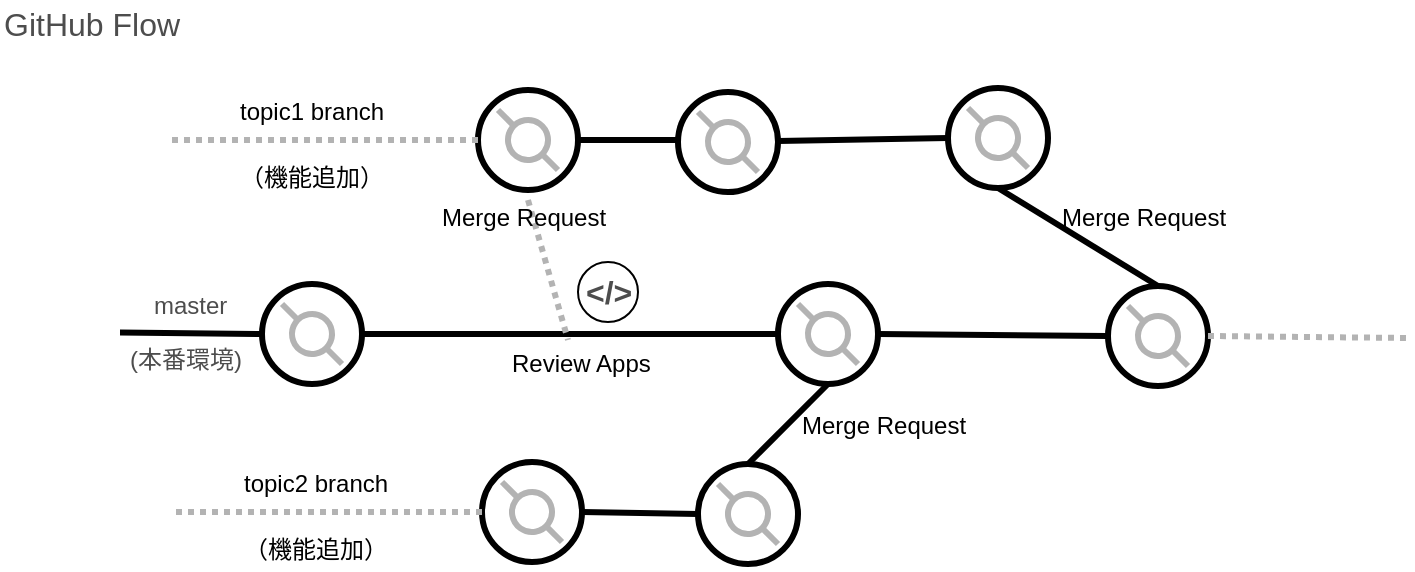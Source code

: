 <mxfile version="10.8.3" type="github"><diagram id="O7175lKNpLkMdu9byqZk" name="Page-1"><mxGraphModel dx="1634" dy="804" grid="1" gridSize="10" guides="1" tooltips="1" connect="1" arrows="1" fold="1" page="1" pageScale="1" pageWidth="1169" pageHeight="827" math="0" shadow="0"><root><mxCell id="0"/><mxCell id="1" parent="0"/><mxCell id="-1vfxzdN84OdI2V2960--4" value="" style="shape=image;html=1;verticalAlign=top;verticalLabelPosition=bottom;labelBackgroundColor=#ffffff;imageAspect=0;aspect=fixed;image=https://cdn4.iconfinder.com/data/icons/feather/24/git-merge-128.png" parent="1" vertex="1"><mxGeometry x="82" y="63" width="52" height="52" as="geometry"/></mxCell><mxCell id="-1vfxzdN84OdI2V2960--14" value="" style="group" parent="1" vertex="1" connectable="0"><mxGeometry x="297" y="74" width="40" height="40" as="geometry"/></mxCell><mxCell id="-1vfxzdN84OdI2V2960--12" value="" style="group" parent="-1vfxzdN84OdI2V2960--14" vertex="1" connectable="0"><mxGeometry width="40" height="40" as="geometry"/></mxCell><mxCell id="-1vfxzdN84OdI2V2960--13" value="" style="ellipse;whiteSpace=wrap;html=1;aspect=fixed;labelBackgroundColor=#ffffff;strokeColor=#000000;strokeWidth=3;fillColor=#FFFFFF;" parent="-1vfxzdN84OdI2V2960--12" vertex="1"><mxGeometry x="-10" y="-10" width="50" height="50" as="geometry"/></mxCell><mxCell id="-1vfxzdN84OdI2V2960--10" value="" style="endArrow=none;html=1;strokeWidth=3;strokeColor=#B3B3B3;" parent="-1vfxzdN84OdI2V2960--12" edge="1"><mxGeometry width="50" height="50" relative="1" as="geometry"><mxPoint as="sourcePoint"/><mxPoint x="30" y="30" as="targetPoint"/></mxGeometry></mxCell><mxCell id="-1vfxzdN84OdI2V2960--9" value="" style="ellipse;whiteSpace=wrap;html=1;aspect=fixed;labelBackgroundColor=#ffffff;fillColor=#FFFFFF;strokeWidth=3;strokeColor=#B3B3B3;rotation=-10;" parent="-1vfxzdN84OdI2V2960--12" vertex="1"><mxGeometry x="5" y="5" width="20" height="20" as="geometry"/></mxCell><mxCell id="-1vfxzdN84OdI2V2960--15" value="" style="group" parent="1" vertex="1" connectable="0"><mxGeometry x="189" y="171" width="40" height="40" as="geometry"/></mxCell><mxCell id="-1vfxzdN84OdI2V2960--16" value="" style="group" parent="-1vfxzdN84OdI2V2960--15" vertex="1" connectable="0"><mxGeometry width="40" height="40" as="geometry"/></mxCell><mxCell id="-1vfxzdN84OdI2V2960--17" value="" style="ellipse;whiteSpace=wrap;html=1;aspect=fixed;labelBackgroundColor=#ffffff;strokeColor=#000000;strokeWidth=3;fillColor=#FFFFFF;" parent="-1vfxzdN84OdI2V2960--16" vertex="1"><mxGeometry x="-10" y="-10" width="50" height="50" as="geometry"/></mxCell><mxCell id="-1vfxzdN84OdI2V2960--18" value="" style="endArrow=none;html=1;strokeWidth=3;strokeColor=#B3B3B3;" parent="-1vfxzdN84OdI2V2960--16" edge="1"><mxGeometry width="50" height="50" relative="1" as="geometry"><mxPoint as="sourcePoint"/><mxPoint x="30" y="30" as="targetPoint"/></mxGeometry></mxCell><mxCell id="-1vfxzdN84OdI2V2960--19" value="" style="ellipse;whiteSpace=wrap;html=1;aspect=fixed;labelBackgroundColor=#ffffff;fillColor=#FFFFFF;strokeWidth=3;strokeColor=#B3B3B3;rotation=-10;" parent="-1vfxzdN84OdI2V2960--16" vertex="1"><mxGeometry x="5" y="5" width="20" height="20" as="geometry"/></mxCell><mxCell id="-1vfxzdN84OdI2V2960--20" value="" style="group" parent="1" vertex="1" connectable="0"><mxGeometry x="397" y="75" width="40" height="40" as="geometry"/></mxCell><mxCell id="-1vfxzdN84OdI2V2960--21" value="" style="group" parent="-1vfxzdN84OdI2V2960--20" vertex="1" connectable="0"><mxGeometry width="40" height="40" as="geometry"/></mxCell><mxCell id="-1vfxzdN84OdI2V2960--22" value="" style="ellipse;whiteSpace=wrap;html=1;aspect=fixed;labelBackgroundColor=#ffffff;strokeColor=#000000;strokeWidth=3;fillColor=#FFFFFF;" parent="-1vfxzdN84OdI2V2960--21" vertex="1"><mxGeometry x="-10" y="-10" width="50" height="50" as="geometry"/></mxCell><mxCell id="-1vfxzdN84OdI2V2960--23" value="" style="endArrow=none;html=1;strokeWidth=3;strokeColor=#B3B3B3;" parent="-1vfxzdN84OdI2V2960--21" edge="1"><mxGeometry width="50" height="50" relative="1" as="geometry"><mxPoint as="sourcePoint"/><mxPoint x="30" y="30" as="targetPoint"/></mxGeometry></mxCell><mxCell id="-1vfxzdN84OdI2V2960--24" value="" style="ellipse;whiteSpace=wrap;html=1;aspect=fixed;labelBackgroundColor=#ffffff;fillColor=#FFFFFF;strokeWidth=3;strokeColor=#B3B3B3;rotation=-10;" parent="-1vfxzdN84OdI2V2960--21" vertex="1"><mxGeometry x="5" y="5" width="20" height="20" as="geometry"/></mxCell><mxCell id="-1vfxzdN84OdI2V2960--27" value="" style="endArrow=none;dashed=1;html=1;strokeColor=#B3B3B3;strokeWidth=3;entryX=0;entryY=0.5;entryDx=0;entryDy=0;exitX=1;exitY=0.5;exitDx=0;exitDy=0;dashPattern=1 1;" parent="1" source="-1vfxzdN84OdI2V2960--4" target="-1vfxzdN84OdI2V2960--13" edge="1"><mxGeometry width="50" height="50" relative="1" as="geometry"><mxPoint x="152" y="189" as="sourcePoint"/><mxPoint x="202" y="139" as="targetPoint"/></mxGeometry></mxCell><mxCell id="-1vfxzdN84OdI2V2960--28" value="" style="endArrow=none;html=1;strokeColor=#000000;strokeWidth=3;exitX=1;exitY=0.5;exitDx=0;exitDy=0;" parent="1" source="-1vfxzdN84OdI2V2960--13" edge="1"><mxGeometry width="50" height="50" relative="1" as="geometry"><mxPoint x="82" y="189" as="sourcePoint"/><mxPoint x="386" y="89" as="targetPoint"/></mxGeometry></mxCell><mxCell id="-1vfxzdN84OdI2V2960--34" value="" style="group" parent="1" vertex="1" connectable="0"><mxGeometry x="532" y="73" width="40" height="40" as="geometry"/></mxCell><mxCell id="-1vfxzdN84OdI2V2960--35" value="" style="group" parent="-1vfxzdN84OdI2V2960--34" vertex="1" connectable="0"><mxGeometry width="40" height="40" as="geometry"/></mxCell><mxCell id="-1vfxzdN84OdI2V2960--36" value="" style="ellipse;whiteSpace=wrap;html=1;aspect=fixed;labelBackgroundColor=#ffffff;strokeColor=#000000;strokeWidth=3;fillColor=#FFFFFF;" parent="-1vfxzdN84OdI2V2960--35" vertex="1"><mxGeometry x="-10" y="-10" width="50" height="50" as="geometry"/></mxCell><mxCell id="-1vfxzdN84OdI2V2960--37" value="" style="endArrow=none;html=1;strokeWidth=3;strokeColor=#B3B3B3;" parent="-1vfxzdN84OdI2V2960--35" edge="1"><mxGeometry width="50" height="50" relative="1" as="geometry"><mxPoint as="sourcePoint"/><mxPoint x="30" y="30" as="targetPoint"/></mxGeometry></mxCell><mxCell id="-1vfxzdN84OdI2V2960--38" value="" style="ellipse;whiteSpace=wrap;html=1;aspect=fixed;labelBackgroundColor=#ffffff;fillColor=#FFFFFF;strokeWidth=3;strokeColor=#B3B3B3;rotation=-10;" parent="-1vfxzdN84OdI2V2960--35" vertex="1"><mxGeometry x="5" y="5" width="20" height="20" as="geometry"/></mxCell><mxCell id="-1vfxzdN84OdI2V2960--41" value="" style="endArrow=none;html=1;strokeColor=#000000;strokeWidth=3;entryX=0;entryY=0.5;entryDx=0;entryDy=0;" parent="1" source="-1vfxzdN84OdI2V2960--22" target="-1vfxzdN84OdI2V2960--36" edge="1"><mxGeometry width="50" height="50" relative="1" as="geometry"><mxPoint x="442" y="89" as="sourcePoint"/><mxPoint x="396" y="99" as="targetPoint"/></mxGeometry></mxCell><mxCell id="-1vfxzdN84OdI2V2960--42" value="topic1 branch" style="text;html=1;resizable=0;points=[];autosize=1;align=left;verticalAlign=top;spacingTop=-4;" parent="1" vertex="1"><mxGeometry x="165.5" y="65" width="90" height="20" as="geometry"/></mxCell><mxCell id="-1vfxzdN84OdI2V2960--43" value="（機能追加）" style="text;html=1;resizable=0;points=[];autosize=1;align=left;verticalAlign=top;spacingTop=-4;" parent="1" vertex="1"><mxGeometry x="165.5" y="98" width="90" height="20" as="geometry"/></mxCell><mxCell id="-1vfxzdN84OdI2V2960--44" value="" style="shape=image;html=1;verticalAlign=top;verticalLabelPosition=bottom;labelBackgroundColor=#ffffff;imageAspect=0;aspect=fixed;image=https://cdn4.iconfinder.com/data/icons/feather/24/git-merge-128.png" parent="1" vertex="1"><mxGeometry x="56" y="159" width="52" height="52" as="geometry"/></mxCell><mxCell id="-1vfxzdN84OdI2V2960--47" value="" style="group" parent="1" vertex="1" connectable="0"><mxGeometry x="447" y="171" width="40" height="40" as="geometry"/></mxCell><mxCell id="-1vfxzdN84OdI2V2960--48" value="" style="group" parent="-1vfxzdN84OdI2V2960--47" vertex="1" connectable="0"><mxGeometry width="40" height="40" as="geometry"/></mxCell><mxCell id="-1vfxzdN84OdI2V2960--49" value="" style="ellipse;whiteSpace=wrap;html=1;aspect=fixed;labelBackgroundColor=#ffffff;strokeColor=#000000;strokeWidth=3;fillColor=#FFFFFF;" parent="-1vfxzdN84OdI2V2960--48" vertex="1"><mxGeometry x="-10" y="-10" width="50" height="50" as="geometry"/></mxCell><mxCell id="-1vfxzdN84OdI2V2960--50" value="" style="endArrow=none;html=1;strokeWidth=3;strokeColor=#B3B3B3;" parent="-1vfxzdN84OdI2V2960--48" edge="1"><mxGeometry width="50" height="50" relative="1" as="geometry"><mxPoint as="sourcePoint"/><mxPoint x="30" y="30" as="targetPoint"/></mxGeometry></mxCell><mxCell id="-1vfxzdN84OdI2V2960--51" value="" style="ellipse;whiteSpace=wrap;html=1;aspect=fixed;labelBackgroundColor=#ffffff;fillColor=#FFFFFF;strokeWidth=3;strokeColor=#B3B3B3;rotation=-10;" parent="-1vfxzdN84OdI2V2960--48" vertex="1"><mxGeometry x="5" y="5" width="20" height="20" as="geometry"/></mxCell><mxCell id="-1vfxzdN84OdI2V2960--52" value="" style="endArrow=none;html=1;strokeColor=#000000;strokeWidth=3;entryX=0;entryY=0.5;entryDx=0;entryDy=0;" parent="1" source="-1vfxzdN84OdI2V2960--44" target="-1vfxzdN84OdI2V2960--17" edge="1"><mxGeometry width="50" height="50" relative="1" as="geometry"><mxPoint x="116.5" y="184.5" as="sourcePoint"/><mxPoint x="165.5" y="184.5" as="targetPoint"/></mxGeometry></mxCell><mxCell id="-1vfxzdN84OdI2V2960--53" value="" style="endArrow=none;html=1;strokeColor=#000000;strokeWidth=3;entryX=1;entryY=0.5;entryDx=0;entryDy=0;exitX=0;exitY=0.5;exitDx=0;exitDy=0;" parent="1" source="-1vfxzdN84OdI2V2960--49" target="-1vfxzdN84OdI2V2960--17" edge="1"><mxGeometry width="50" height="50" relative="1" as="geometry"><mxPoint x="118" y="195.268" as="sourcePoint"/><mxPoint x="189" y="196" as="targetPoint"/></mxGeometry></mxCell><mxCell id="kPHL9RbmFKPgKVpNX0gd-4" value="" style="group" parent="1" vertex="1" connectable="0"><mxGeometry x="337" y="150" width="32" height="30" as="geometry"/></mxCell><mxCell id="kPHL9RbmFKPgKVpNX0gd-5" value="" style="ellipse;whiteSpace=wrap;html=1;aspect=fixed;" parent="kPHL9RbmFKPgKVpNX0gd-4" vertex="1"><mxGeometry width="30" height="30" as="geometry"/></mxCell><mxCell id="kPHL9RbmFKPgKVpNX0gd-6" value="&lt;b style=&quot;font-size: 16px;&quot;&gt;&amp;lt;/&amp;gt;&lt;/b&gt;" style="text;html=1;resizable=0;points=[];autosize=1;align=left;verticalAlign=top;spacingTop=-4;fontColor=#4D4D4D;fontSize=16;" parent="kPHL9RbmFKPgKVpNX0gd-4" vertex="1"><mxGeometry x="2" y="3" width="30" height="20" as="geometry"/></mxCell><mxCell id="kPHL9RbmFKPgKVpNX0gd-7" value="" style="endArrow=none;dashed=1;html=1;strokeColor=#B3B3B3;strokeWidth=3;dashPattern=1 1;" parent="1" edge="1"><mxGeometry width="50" height="50" relative="1" as="geometry"><mxPoint x="312" y="119" as="sourcePoint"/><mxPoint x="332" y="189" as="targetPoint"/></mxGeometry></mxCell><mxCell id="kPHL9RbmFKPgKVpNX0gd-9" value="Review Apps" style="text;html=1;resizable=0;points=[];autosize=1;align=left;verticalAlign=top;spacingTop=-4;" parent="1" vertex="1"><mxGeometry x="302" y="191" width="90" height="20" as="geometry"/></mxCell><mxCell id="kPHL9RbmFKPgKVpNX0gd-10" value="Merge Request&lt;br&gt;" style="text;html=1;resizable=0;points=[];autosize=1;align=left;verticalAlign=top;spacingTop=-4;" parent="1" vertex="1"><mxGeometry x="267" y="118" width="100" height="20" as="geometry"/></mxCell><mxCell id="kPHL9RbmFKPgKVpNX0gd-16" value="" style="shape=image;html=1;verticalAlign=top;verticalLabelPosition=bottom;labelBackgroundColor=#ffffff;imageAspect=0;aspect=fixed;image=https://cdn4.iconfinder.com/data/icons/feather/24/git-merge-128.png" parent="1" vertex="1"><mxGeometry x="84" y="249" width="52" height="52" as="geometry"/></mxCell><mxCell id="kPHL9RbmFKPgKVpNX0gd-17" value="" style="group" parent="1" vertex="1" connectable="0"><mxGeometry x="299" y="260" width="40" height="40" as="geometry"/></mxCell><mxCell id="kPHL9RbmFKPgKVpNX0gd-18" value="" style="group" parent="kPHL9RbmFKPgKVpNX0gd-17" vertex="1" connectable="0"><mxGeometry width="40" height="40" as="geometry"/></mxCell><mxCell id="kPHL9RbmFKPgKVpNX0gd-19" value="" style="ellipse;whiteSpace=wrap;html=1;aspect=fixed;labelBackgroundColor=#ffffff;strokeColor=#000000;strokeWidth=3;fillColor=#FFFFFF;" parent="kPHL9RbmFKPgKVpNX0gd-18" vertex="1"><mxGeometry x="-10" y="-10" width="50" height="50" as="geometry"/></mxCell><mxCell id="kPHL9RbmFKPgKVpNX0gd-20" value="" style="endArrow=none;html=1;strokeWidth=3;strokeColor=#B3B3B3;" parent="kPHL9RbmFKPgKVpNX0gd-18" edge="1"><mxGeometry width="50" height="50" relative="1" as="geometry"><mxPoint as="sourcePoint"/><mxPoint x="30" y="30" as="targetPoint"/></mxGeometry></mxCell><mxCell id="kPHL9RbmFKPgKVpNX0gd-21" value="" style="ellipse;whiteSpace=wrap;html=1;aspect=fixed;labelBackgroundColor=#ffffff;fillColor=#FFFFFF;strokeWidth=3;strokeColor=#B3B3B3;rotation=-10;" parent="kPHL9RbmFKPgKVpNX0gd-18" vertex="1"><mxGeometry x="5" y="5" width="20" height="20" as="geometry"/></mxCell><mxCell id="kPHL9RbmFKPgKVpNX0gd-22" value="" style="endArrow=none;dashed=1;html=1;strokeColor=#B3B3B3;strokeWidth=3;entryX=0;entryY=0.5;entryDx=0;entryDy=0;exitX=1;exitY=0.5;exitDx=0;exitDy=0;dashPattern=1 1;" parent="1" source="kPHL9RbmFKPgKVpNX0gd-16" target="kPHL9RbmFKPgKVpNX0gd-19" edge="1"><mxGeometry width="50" height="50" relative="1" as="geometry"><mxPoint x="154" y="375" as="sourcePoint"/><mxPoint x="204" y="325" as="targetPoint"/></mxGeometry></mxCell><mxCell id="kPHL9RbmFKPgKVpNX0gd-23" value="topic2 branch" style="text;html=1;resizable=0;points=[];autosize=1;align=left;verticalAlign=top;spacingTop=-4;" parent="1" vertex="1"><mxGeometry x="167.5" y="251" width="90" height="20" as="geometry"/></mxCell><mxCell id="kPHL9RbmFKPgKVpNX0gd-24" value="（機能追加）" style="text;html=1;resizable=0;points=[];autosize=1;align=left;verticalAlign=top;spacingTop=-4;" parent="1" vertex="1"><mxGeometry x="167.5" y="284" width="90" height="20" as="geometry"/></mxCell><mxCell id="kPHL9RbmFKPgKVpNX0gd-30" value="" style="group" parent="1" vertex="1" connectable="0"><mxGeometry x="407" y="261" width="40" height="40" as="geometry"/></mxCell><mxCell id="kPHL9RbmFKPgKVpNX0gd-31" value="" style="group" parent="kPHL9RbmFKPgKVpNX0gd-30" vertex="1" connectable="0"><mxGeometry width="40" height="40" as="geometry"/></mxCell><mxCell id="kPHL9RbmFKPgKVpNX0gd-32" value="" style="ellipse;whiteSpace=wrap;html=1;aspect=fixed;labelBackgroundColor=#ffffff;strokeColor=#000000;strokeWidth=3;fillColor=#FFFFFF;" parent="kPHL9RbmFKPgKVpNX0gd-31" vertex="1"><mxGeometry x="-10" y="-10" width="50" height="50" as="geometry"/></mxCell><mxCell id="kPHL9RbmFKPgKVpNX0gd-33" value="" style="endArrow=none;html=1;strokeWidth=3;strokeColor=#B3B3B3;" parent="kPHL9RbmFKPgKVpNX0gd-31" edge="1"><mxGeometry width="50" height="50" relative="1" as="geometry"><mxPoint as="sourcePoint"/><mxPoint x="30" y="30" as="targetPoint"/></mxGeometry></mxCell><mxCell id="kPHL9RbmFKPgKVpNX0gd-34" value="" style="ellipse;whiteSpace=wrap;html=1;aspect=fixed;labelBackgroundColor=#ffffff;fillColor=#FFFFFF;strokeWidth=3;strokeColor=#B3B3B3;rotation=-10;" parent="kPHL9RbmFKPgKVpNX0gd-31" vertex="1"><mxGeometry x="5" y="5" width="20" height="20" as="geometry"/></mxCell><mxCell id="kPHL9RbmFKPgKVpNX0gd-35" value="" style="endArrow=none;html=1;strokeColor=#000000;strokeWidth=3;entryX=0;entryY=0.5;entryDx=0;entryDy=0;exitX=1;exitY=0.5;exitDx=0;exitDy=0;" parent="1" source="kPHL9RbmFKPgKVpNX0gd-19" target="kPHL9RbmFKPgKVpNX0gd-32" edge="1"><mxGeometry width="50" height="50" relative="1" as="geometry"><mxPoint x="212.5" y="228.768" as="sourcePoint"/><mxPoint x="283.5" y="229.5" as="targetPoint"/></mxGeometry></mxCell><mxCell id="kPHL9RbmFKPgKVpNX0gd-36" value="" style="endArrow=none;html=1;strokeColor=#000000;strokeWidth=3;entryX=0.5;entryY=1;entryDx=0;entryDy=0;exitX=0.5;exitY=0;exitDx=0;exitDy=0;" parent="1" source="kPHL9RbmFKPgKVpNX0gd-32" target="-1vfxzdN84OdI2V2960--49" edge="1"><mxGeometry width="50" height="50" relative="1" as="geometry"><mxPoint x="349" y="285" as="sourcePoint"/><mxPoint x="407" y="286" as="targetPoint"/></mxGeometry></mxCell><mxCell id="kPHL9RbmFKPgKVpNX0gd-37" value="Merge Request&lt;br&gt;" style="text;html=1;resizable=0;points=[];autosize=1;align=left;verticalAlign=top;spacingTop=-4;" parent="1" vertex="1"><mxGeometry x="447" y="222" width="100" height="20" as="geometry"/></mxCell><mxCell id="kPHL9RbmFKPgKVpNX0gd-44" value="" style="endArrow=none;html=1;strokeColor=#000000;strokeWidth=3;exitX=1;exitY=0.5;exitDx=0;exitDy=0;entryX=0;entryY=0.5;entryDx=0;entryDy=0;" parent="1" source="-1vfxzdN84OdI2V2960--49" target="kPHL9RbmFKPgKVpNX0gd-49" edge="1"><mxGeometry width="50" height="50" relative="1" as="geometry"><mxPoint x="503" y="190" as="sourcePoint"/><mxPoint x="610" y="186" as="targetPoint"/></mxGeometry></mxCell><mxCell id="kPHL9RbmFKPgKVpNX0gd-46" value="" style="group" parent="1" vertex="1" connectable="0"><mxGeometry x="612" y="172" width="40" height="40" as="geometry"/></mxCell><mxCell id="kPHL9RbmFKPgKVpNX0gd-47" value="" style="group" parent="kPHL9RbmFKPgKVpNX0gd-46" vertex="1" connectable="0"><mxGeometry width="40" height="40" as="geometry"/></mxCell><mxCell id="kPHL9RbmFKPgKVpNX0gd-48" value="" style="group" parent="kPHL9RbmFKPgKVpNX0gd-47" vertex="1" connectable="0"><mxGeometry width="40" height="40" as="geometry"/></mxCell><mxCell id="kPHL9RbmFKPgKVpNX0gd-49" value="" style="ellipse;whiteSpace=wrap;html=1;aspect=fixed;labelBackgroundColor=#ffffff;strokeColor=#000000;strokeWidth=3;fillColor=#FFFFFF;" parent="kPHL9RbmFKPgKVpNX0gd-48" vertex="1"><mxGeometry x="-10" y="-10" width="50" height="50" as="geometry"/></mxCell><mxCell id="kPHL9RbmFKPgKVpNX0gd-50" value="" style="endArrow=none;html=1;strokeWidth=3;strokeColor=#B3B3B3;" parent="kPHL9RbmFKPgKVpNX0gd-48" edge="1"><mxGeometry width="50" height="50" relative="1" as="geometry"><mxPoint as="sourcePoint"/><mxPoint x="30" y="30" as="targetPoint"/></mxGeometry></mxCell><mxCell id="kPHL9RbmFKPgKVpNX0gd-51" value="" style="ellipse;whiteSpace=wrap;html=1;aspect=fixed;labelBackgroundColor=#ffffff;fillColor=#FFFFFF;strokeWidth=3;strokeColor=#B3B3B3;rotation=-10;" parent="kPHL9RbmFKPgKVpNX0gd-48" vertex="1"><mxGeometry x="5" y="5" width="20" height="20" as="geometry"/></mxCell><mxCell id="kPHL9RbmFKPgKVpNX0gd-52" value="" style="endArrow=none;html=1;strokeColor=#000000;strokeWidth=3;entryX=0.5;entryY=0;entryDx=0;entryDy=0;exitX=0.5;exitY=1;exitDx=0;exitDy=0;" parent="1" source="-1vfxzdN84OdI2V2960--36" target="kPHL9RbmFKPgKVpNX0gd-49" edge="1"><mxGeometry width="50" height="50" relative="1" as="geometry"><mxPoint x="446.997" y="99.609" as="sourcePoint"/><mxPoint x="531.857" y="98.286" as="targetPoint"/></mxGeometry></mxCell><mxCell id="kPHL9RbmFKPgKVpNX0gd-53" value="Merge Request&lt;br&gt;" style="text;html=1;resizable=0;points=[];autosize=1;align=left;verticalAlign=top;spacingTop=-4;" parent="1" vertex="1"><mxGeometry x="577" y="118" width="100" height="20" as="geometry"/></mxCell><mxCell id="kPHL9RbmFKPgKVpNX0gd-54" value="" style="endArrow=none;dashed=1;html=1;strokeColor=#B3B3B3;strokeWidth=3;exitX=1;exitY=0.5;exitDx=0;exitDy=0;dashPattern=1 1;" parent="1" source="kPHL9RbmFKPgKVpNX0gd-49" edge="1"><mxGeometry width="50" height="50" relative="1" as="geometry"><mxPoint x="671.857" y="184.857" as="sourcePoint"/><mxPoint x="752" y="188" as="targetPoint"/></mxGeometry></mxCell><mxCell id="kPHL9RbmFKPgKVpNX0gd-58" value="&lt;span style=&quot;font-size: 12px&quot;&gt;master&lt;br&gt;&lt;/span&gt;" style="text;html=1;resizable=0;points=[];autosize=1;align=left;verticalAlign=top;spacingTop=-4;fontSize=16;fontColor=#4D4D4D;" parent="1" vertex="1"><mxGeometry x="123" y="158" width="50" height="20" as="geometry"/></mxCell><mxCell id="kPHL9RbmFKPgKVpNX0gd-59" value="&lt;span style=&quot;font-size: 12px&quot;&gt;(本番環境)&lt;br&gt;&lt;/span&gt;" style="text;html=1;resizable=0;points=[];autosize=1;align=left;verticalAlign=top;spacingTop=-4;fontSize=16;fontColor=#4D4D4D;" parent="1" vertex="1"><mxGeometry x="111" y="185" width="70" height="20" as="geometry"/></mxCell><mxCell id="kPHL9RbmFKPgKVpNX0gd-60" value="GitHub Flow" style="text;html=1;resizable=0;points=[];autosize=1;align=left;verticalAlign=top;spacingTop=-4;fontSize=16;fontColor=#4D4D4D;" parent="1" vertex="1"><mxGeometry x="48" y="19" width="100" height="20" as="geometry"/></mxCell></root></mxGraphModel></diagram></mxfile>